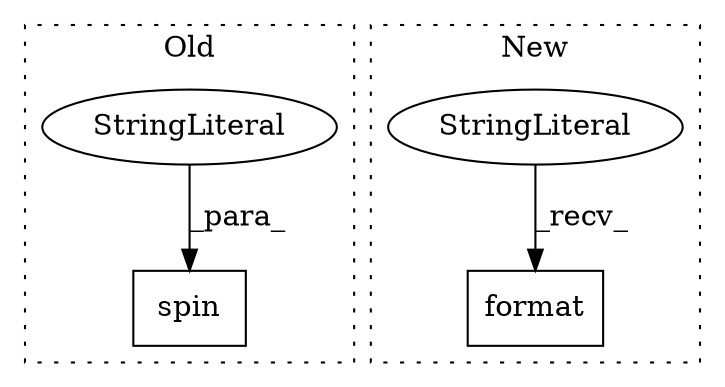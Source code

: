 digraph G {
subgraph cluster0 {
1 [label="spin" a="32" s="15181,15313" l="5,1" shape="box"];
4 [label="StringLiteral" a="45" s="15217" l="17" shape="ellipse"];
label = "Old";
style="dotted";
}
subgraph cluster1 {
2 [label="format" a="32" s="14282,14290" l="7,1" shape="box"];
3 [label="StringLiteral" a="45" s="14270" l="11" shape="ellipse"];
label = "New";
style="dotted";
}
3 -> 2 [label="_recv_"];
4 -> 1 [label="_para_"];
}